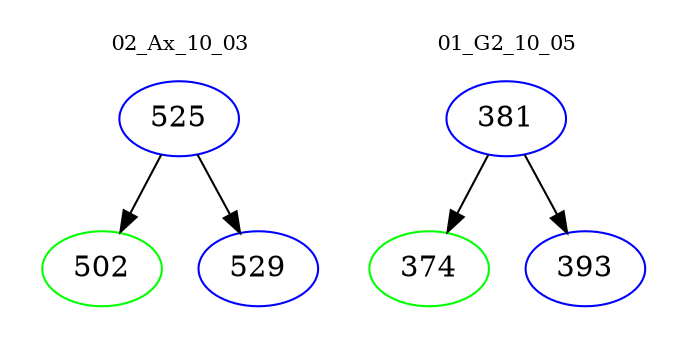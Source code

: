 digraph{
subgraph cluster_0 {
color = white
label = "02_Ax_10_03";
fontsize=10;
T0_525 [label="525", color="blue"]
T0_525 -> T0_502 [color="black"]
T0_502 [label="502", color="green"]
T0_525 -> T0_529 [color="black"]
T0_529 [label="529", color="blue"]
}
subgraph cluster_1 {
color = white
label = "01_G2_10_05";
fontsize=10;
T1_381 [label="381", color="blue"]
T1_381 -> T1_374 [color="black"]
T1_374 [label="374", color="green"]
T1_381 -> T1_393 [color="black"]
T1_393 [label="393", color="blue"]
}
}
